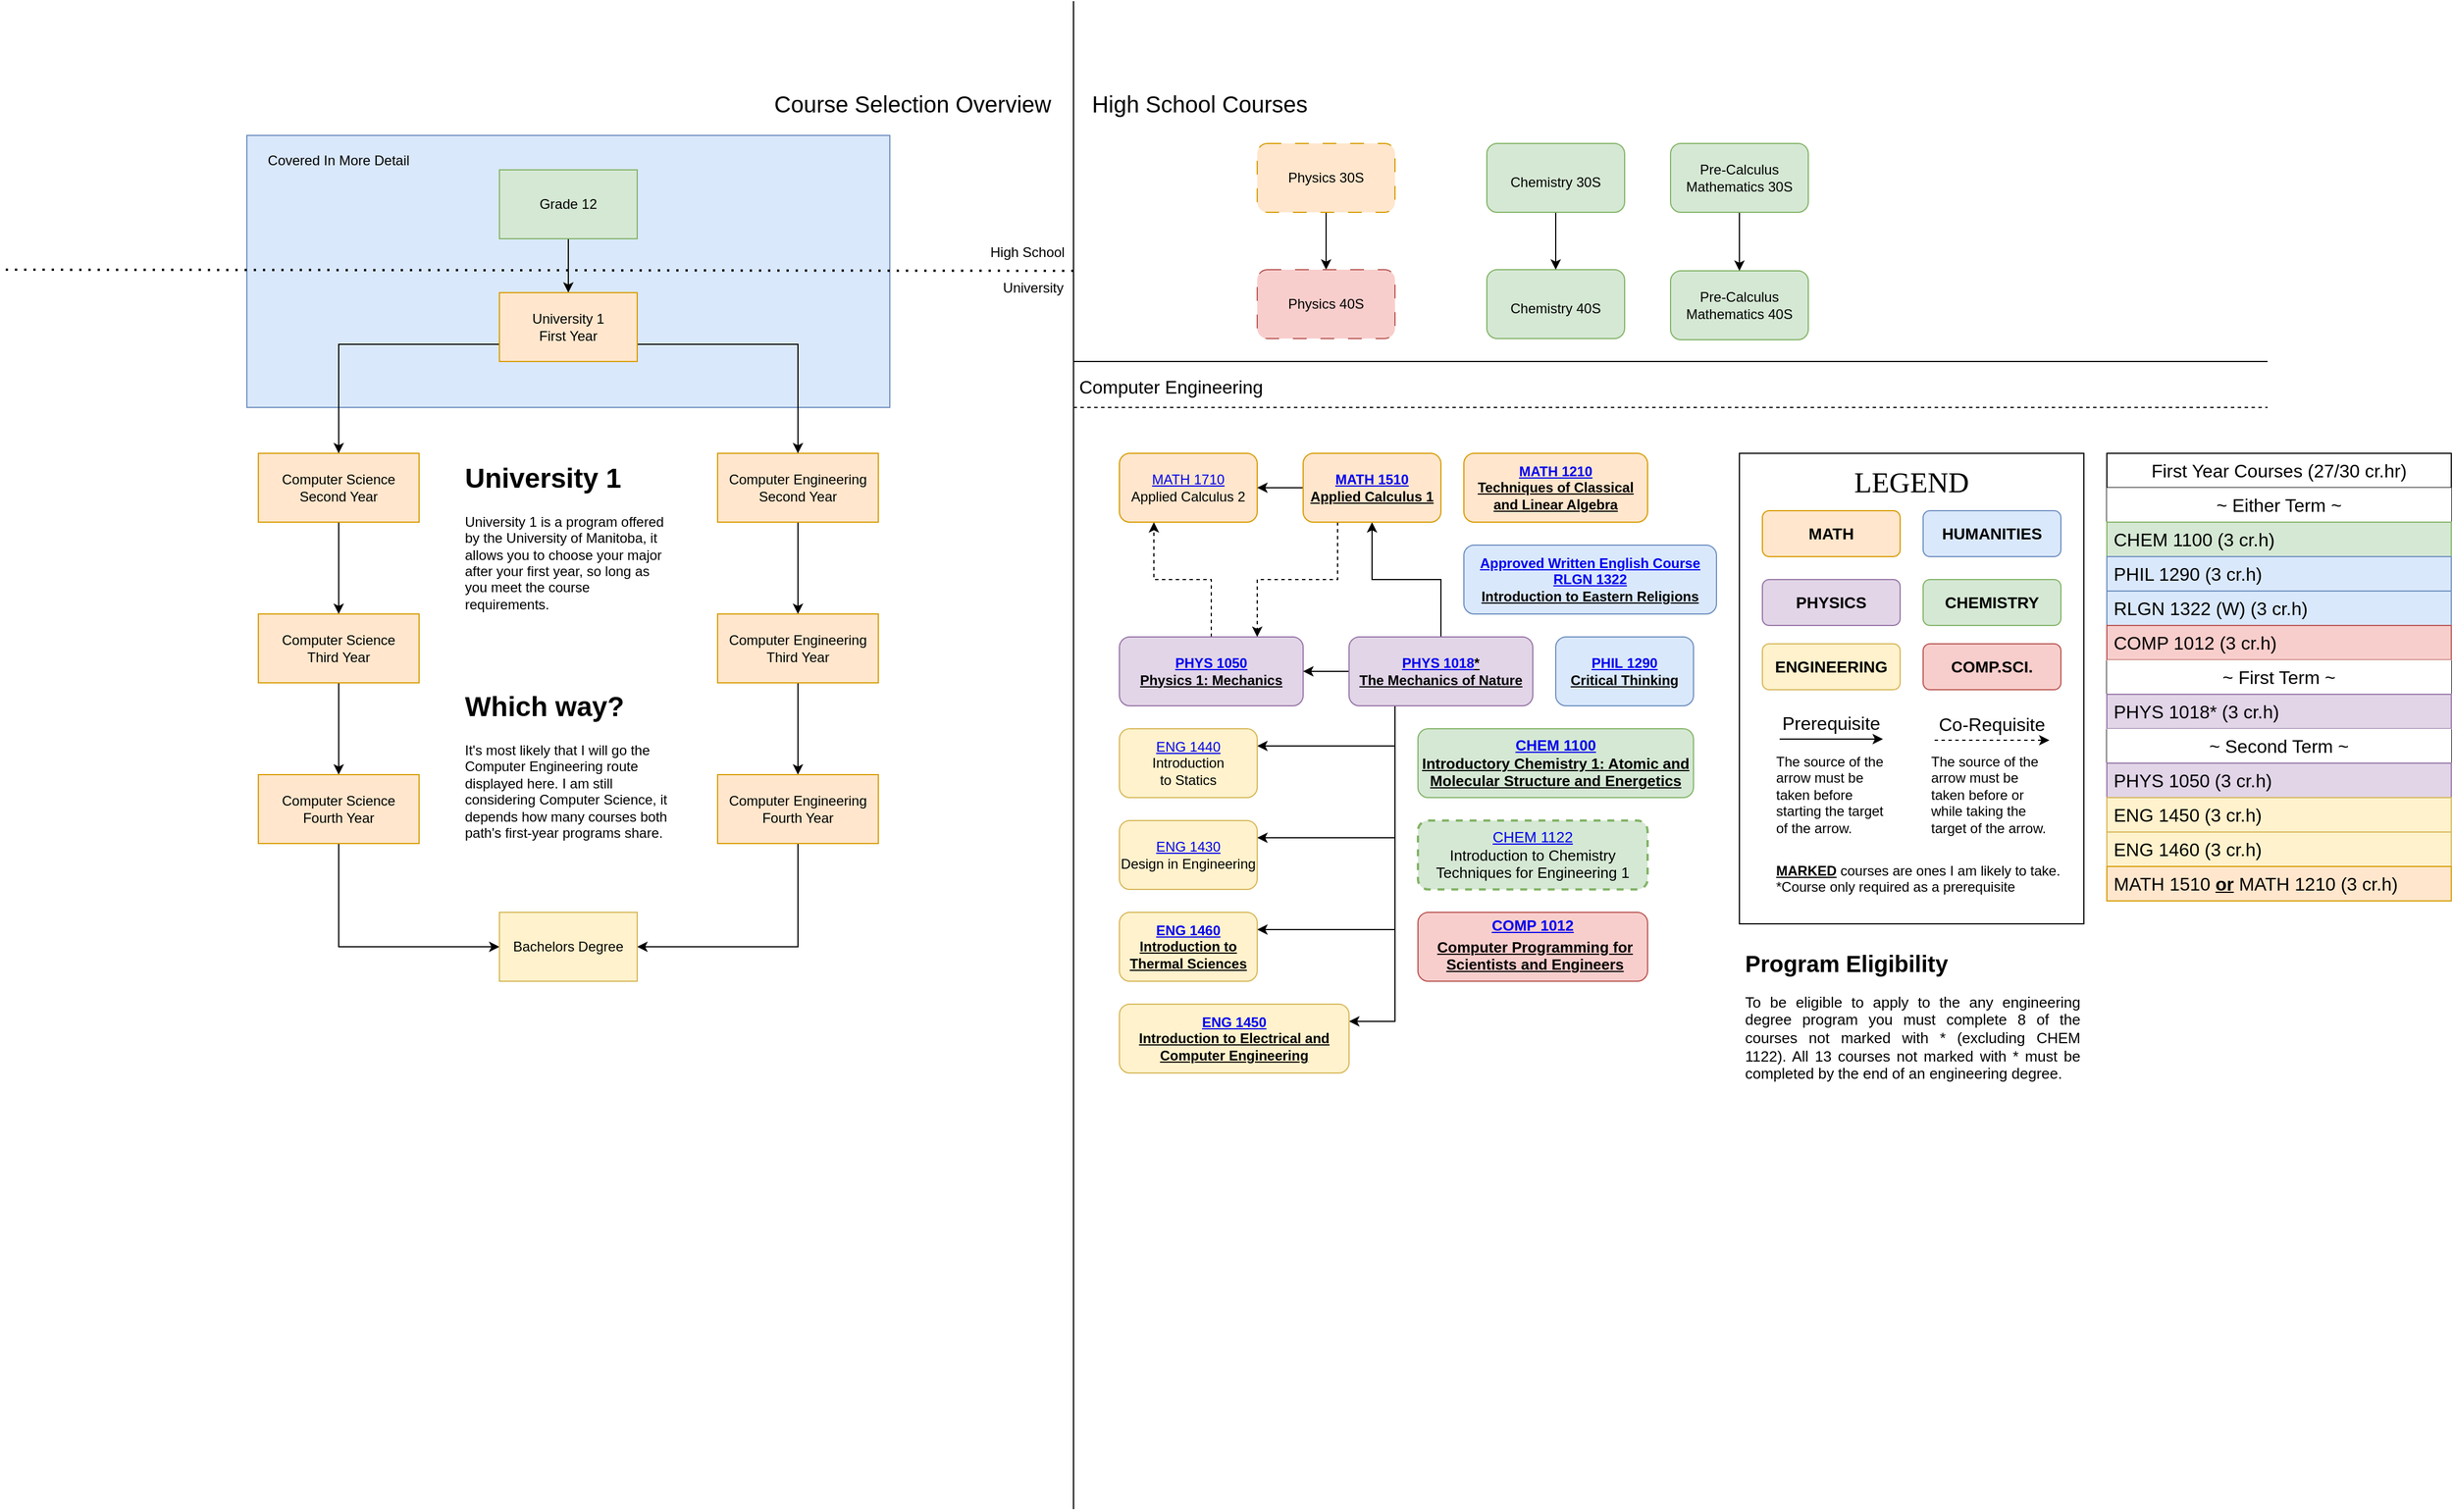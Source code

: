 <mxfile version="20.8.16" type="github">
  <diagram name="Page-1" id="hSadaufKAb4HdudWEFLX">
    <mxGraphModel dx="2634" dy="1154" grid="1" gridSize="10" guides="1" tooltips="1" connect="1" arrows="1" fold="1" page="0" pageScale="1" pageWidth="850" pageHeight="1100" background="none" math="0" shadow="0">
      <root>
        <mxCell id="0" />
        <mxCell id="1" parent="0" />
        <mxCell id="dOjsNn2Fl8QuH95HzSxg-231" value="" style="rounded=0;whiteSpace=wrap;html=1;shadow=0;strokeWidth=1;fontFamily=Helvetica;fontSize=12;fontColor=#000000;fillColor=default;gradientColor=none;" parent="1" vertex="1">
          <mxGeometry x="580" y="320" width="300" height="410" as="geometry" />
        </mxCell>
        <mxCell id="dOjsNn2Fl8QuH95HzSxg-74" value="" style="group;fillColor=#fff2cc;strokeColor=#d6b656;" parent="1" vertex="1" connectable="0">
          <mxGeometry x="-720" y="43" width="560" height="237" as="geometry" />
        </mxCell>
        <mxCell id="dOjsNn2Fl8QuH95HzSxg-72" value="" style="rounded=0;whiteSpace=wrap;html=1;fontSize=12;fillColor=#dae8fc;strokeColor=#6c8ebf;align=left;movable=1;resizable=1;rotatable=1;deletable=1;editable=1;connectable=1;" parent="dOjsNn2Fl8QuH95HzSxg-74" vertex="1">
          <mxGeometry width="560" height="237" as="geometry" />
        </mxCell>
        <mxCell id="dOjsNn2Fl8QuH95HzSxg-73" value="Covered In More Detail" style="text;html=1;strokeColor=none;fillColor=none;align=center;verticalAlign=middle;whiteSpace=wrap;rounded=0;fontSize=12;movable=1;resizable=1;rotatable=1;deletable=1;editable=1;connectable=1;" parent="dOjsNn2Fl8QuH95HzSxg-74" vertex="1">
          <mxGeometry x="10" y="7" width="140" height="30" as="geometry" />
        </mxCell>
        <mxCell id="dOjsNn2Fl8QuH95HzSxg-60" style="edgeStyle=orthogonalEdgeStyle;rounded=0;orthogonalLoop=1;jettySize=auto;html=1;exitX=0.5;exitY=1;exitDx=0;exitDy=0;entryX=0.5;entryY=0;entryDx=0;entryDy=0;fontSize=12;" parent="1" source="kgQVGphqANJYqqKDK3Mq-1" target="dOjsNn2Fl8QuH95HzSxg-1" edge="1">
          <mxGeometry relative="1" as="geometry" />
        </mxCell>
        <mxCell id="kgQVGphqANJYqqKDK3Mq-1" value="Physics 30S" style="rounded=1;whiteSpace=wrap;html=1;fillColor=#ffe6cc;strokeColor=#d79b00;dashed=1;dashPattern=12 12;strokeWidth=1;" parent="1" vertex="1">
          <mxGeometry x="160" y="50" width="120" height="60" as="geometry" />
        </mxCell>
        <mxCell id="dOjsNn2Fl8QuH95HzSxg-1" value="Physics 40S" style="rounded=1;whiteSpace=wrap;html=1;fillColor=#f8cecc;strokeColor=#b85450;shadow=0;dashed=1;dashPattern=12 12;strokeWidth=1;" parent="1" vertex="1">
          <mxGeometry x="160" y="160" width="120" height="60" as="geometry" />
        </mxCell>
        <mxCell id="dOjsNn2Fl8QuH95HzSxg-5" value="&lt;font style=&quot;font-size: 20px;&quot;&gt;High School Courses&lt;/font&gt;" style="text;html=1;strokeColor=none;fillColor=none;align=center;verticalAlign=middle;whiteSpace=wrap;rounded=0;movable=1;resizable=1;rotatable=1;deletable=1;editable=1;connectable=1;fontSize=20;" parent="1" vertex="1">
          <mxGeometry width="220" height="30" as="geometry" />
        </mxCell>
        <mxCell id="dOjsNn2Fl8QuH95HzSxg-6" value="&lt;div&gt;&lt;font style=&quot;font-size: 16px;&quot;&gt;Computer Engineering&lt;/font&gt;&lt;/div&gt;" style="text;html=1;strokeColor=none;fillColor=none;align=center;verticalAlign=middle;whiteSpace=wrap;rounded=0;movable=1;resizable=1;rotatable=1;deletable=1;editable=1;connectable=1;fontSize=21;" parent="1" vertex="1">
          <mxGeometry y="240" width="170" height="40" as="geometry" />
        </mxCell>
        <mxCell id="dOjsNn2Fl8QuH95HzSxg-7" value="" style="endArrow=none;html=1;rounded=0;movable=1;resizable=1;rotatable=1;deletable=1;editable=1;connectable=1;" parent="1" edge="1">
          <mxGeometry width="50" height="50" relative="1" as="geometry">
            <mxPoint y="240" as="sourcePoint" />
            <mxPoint x="1040" y="240" as="targetPoint" />
          </mxGeometry>
        </mxCell>
        <mxCell id="dOjsNn2Fl8QuH95HzSxg-12" value="" style="endArrow=none;html=1;rounded=0;movable=1;resizable=1;rotatable=1;deletable=1;editable=1;connectable=1;" parent="1" edge="1">
          <mxGeometry width="50" height="50" relative="1" as="geometry">
            <mxPoint y="1240" as="sourcePoint" />
            <mxPoint y="-74" as="targetPoint" />
          </mxGeometry>
        </mxCell>
        <mxCell id="dOjsNn2Fl8QuH95HzSxg-13" value="&lt;div style=&quot;font-size: 20px;&quot;&gt;&lt;font style=&quot;font-size: 20px;&quot;&gt;Course Selection Overview&lt;/font&gt;&lt;/div&gt;" style="text;html=1;strokeColor=none;fillColor=none;align=center;verticalAlign=middle;whiteSpace=wrap;rounded=0;movable=1;resizable=1;rotatable=1;deletable=1;editable=1;connectable=1;fontSize=20;" parent="1" vertex="1">
          <mxGeometry x="-280" width="280" height="30" as="geometry" />
        </mxCell>
        <mxCell id="dOjsNn2Fl8QuH95HzSxg-48" style="edgeStyle=orthogonalEdgeStyle;rounded=0;orthogonalLoop=1;jettySize=auto;html=1;exitX=0.5;exitY=1;exitDx=0;exitDy=0;fontSize=12;entryX=0.5;entryY=0;entryDx=0;entryDy=0;" parent="1" source="dOjsNn2Fl8QuH95HzSxg-18" target="dOjsNn2Fl8QuH95HzSxg-71" edge="1">
          <mxGeometry relative="1" as="geometry">
            <mxPoint x="-380" y="153" as="targetPoint" />
          </mxGeometry>
        </mxCell>
        <mxCell id="dOjsNn2Fl8QuH95HzSxg-18" value="&lt;div&gt;Grade 12&lt;/div&gt;" style="rounded=0;whiteSpace=wrap;html=1;fillColor=#d5e8d4;strokeColor=#82b366;" parent="1" vertex="1">
          <mxGeometry x="-500" y="73" width="120" height="60" as="geometry" />
        </mxCell>
        <mxCell id="dOjsNn2Fl8QuH95HzSxg-53" value="" style="edgeStyle=orthogonalEdgeStyle;rounded=0;orthogonalLoop=1;jettySize=auto;html=1;fontSize=12;" parent="1" source="dOjsNn2Fl8QuH95HzSxg-20" target="dOjsNn2Fl8QuH95HzSxg-52" edge="1">
          <mxGeometry relative="1" as="geometry" />
        </mxCell>
        <mxCell id="dOjsNn2Fl8QuH95HzSxg-20" value="&lt;div&gt;Computer Science&lt;/div&gt;&lt;div&gt;Second Year&lt;br&gt;&lt;/div&gt;" style="rounded=0;whiteSpace=wrap;html=1;fillColor=#ffe6cc;strokeColor=#d79b00;" parent="1" vertex="1">
          <mxGeometry x="-710" y="320" width="140" height="60" as="geometry" />
        </mxCell>
        <mxCell id="dOjsNn2Fl8QuH95HzSxg-57" value="" style="edgeStyle=orthogonalEdgeStyle;rounded=0;orthogonalLoop=1;jettySize=auto;html=1;fontSize=12;" parent="1" source="dOjsNn2Fl8QuH95HzSxg-22" target="dOjsNn2Fl8QuH95HzSxg-56" edge="1">
          <mxGeometry relative="1" as="geometry" />
        </mxCell>
        <mxCell id="dOjsNn2Fl8QuH95HzSxg-22" value="&lt;div&gt;Computer Engineering&lt;/div&gt;&lt;div&gt;Second Year&lt;br&gt;&lt;/div&gt;" style="rounded=0;whiteSpace=wrap;html=1;fillColor=#ffe6cc;strokeColor=#d79b00;" parent="1" vertex="1">
          <mxGeometry x="-310" y="320" width="140" height="60" as="geometry" />
        </mxCell>
        <mxCell id="dOjsNn2Fl8QuH95HzSxg-33" value="" style="endArrow=none;dashed=1;html=1;dashPattern=1 3;strokeWidth=2;rounded=0;movable=1;resizable=1;rotatable=1;deletable=1;editable=1;connectable=1;" parent="1" edge="1">
          <mxGeometry width="50" height="50" relative="1" as="geometry">
            <mxPoint y="161" as="sourcePoint" />
            <mxPoint x="-934" y="160" as="targetPoint" />
          </mxGeometry>
        </mxCell>
        <mxCell id="dOjsNn2Fl8QuH95HzSxg-39" value="University" style="text;html=1;strokeColor=none;fillColor=none;align=center;verticalAlign=middle;whiteSpace=wrap;rounded=0;movable=1;resizable=1;rotatable=1;deletable=1;editable=1;connectable=1;" parent="1" vertex="1">
          <mxGeometry x="-70" y="161" width="70" height="30" as="geometry" />
        </mxCell>
        <mxCell id="dOjsNn2Fl8QuH95HzSxg-41" value="High School" style="text;html=1;strokeColor=none;fillColor=none;align=center;verticalAlign=middle;whiteSpace=wrap;rounded=0;fontSize=12;movable=1;resizable=1;rotatable=1;deletable=1;editable=1;connectable=1;" parent="1" vertex="1">
          <mxGeometry x="-80" y="130" width="80" height="30" as="geometry" />
        </mxCell>
        <mxCell id="dOjsNn2Fl8QuH95HzSxg-49" style="edgeStyle=orthogonalEdgeStyle;rounded=0;orthogonalLoop=1;jettySize=auto;html=1;fontSize=12;exitX=0;exitY=0.75;exitDx=0;exitDy=0;" parent="1" source="dOjsNn2Fl8QuH95HzSxg-71" target="dOjsNn2Fl8QuH95HzSxg-20" edge="1">
          <mxGeometry relative="1" as="geometry">
            <mxPoint x="-530" y="244" as="sourcePoint" />
          </mxGeometry>
        </mxCell>
        <mxCell id="dOjsNn2Fl8QuH95HzSxg-50" style="edgeStyle=orthogonalEdgeStyle;rounded=0;orthogonalLoop=1;jettySize=auto;html=1;entryX=0.5;entryY=0;entryDx=0;entryDy=0;fontSize=12;exitX=1;exitY=0.75;exitDx=0;exitDy=0;" parent="1" source="dOjsNn2Fl8QuH95HzSxg-71" target="dOjsNn2Fl8QuH95HzSxg-22" edge="1">
          <mxGeometry relative="1" as="geometry">
            <mxPoint x="-350" y="244" as="sourcePoint" />
          </mxGeometry>
        </mxCell>
        <mxCell id="dOjsNn2Fl8QuH95HzSxg-55" value="" style="edgeStyle=orthogonalEdgeStyle;rounded=0;orthogonalLoop=1;jettySize=auto;html=1;fontSize=12;" parent="1" source="dOjsNn2Fl8QuH95HzSxg-52" target="dOjsNn2Fl8QuH95HzSxg-54" edge="1">
          <mxGeometry relative="1" as="geometry" />
        </mxCell>
        <mxCell id="dOjsNn2Fl8QuH95HzSxg-52" value="&lt;div&gt;Computer Science&lt;/div&gt;&lt;div&gt;Third Year&lt;/div&gt;" style="whiteSpace=wrap;html=1;fillColor=#ffe6cc;strokeColor=#d79b00;rounded=0;" parent="1" vertex="1">
          <mxGeometry x="-710" y="460" width="140" height="60" as="geometry" />
        </mxCell>
        <mxCell id="dOjsNn2Fl8QuH95HzSxg-69" style="edgeStyle=orthogonalEdgeStyle;rounded=0;orthogonalLoop=1;jettySize=auto;html=1;exitX=0.5;exitY=1;exitDx=0;exitDy=0;entryX=0;entryY=0.5;entryDx=0;entryDy=0;fontSize=12;" parent="1" source="dOjsNn2Fl8QuH95HzSxg-54" target="dOjsNn2Fl8QuH95HzSxg-67" edge="1">
          <mxGeometry relative="1" as="geometry" />
        </mxCell>
        <mxCell id="dOjsNn2Fl8QuH95HzSxg-54" value="&lt;div&gt;Computer Science&lt;/div&gt;&lt;div&gt;Fourth Year&lt;br&gt;&lt;/div&gt;" style="whiteSpace=wrap;html=1;fillColor=#ffe6cc;strokeColor=#d79b00;rounded=0;" parent="1" vertex="1">
          <mxGeometry x="-710" y="600" width="140" height="60" as="geometry" />
        </mxCell>
        <mxCell id="dOjsNn2Fl8QuH95HzSxg-59" value="" style="edgeStyle=orthogonalEdgeStyle;rounded=0;orthogonalLoop=1;jettySize=auto;html=1;fontSize=12;entryX=0.5;entryY=0;entryDx=0;entryDy=0;" parent="1" source="dOjsNn2Fl8QuH95HzSxg-56" target="dOjsNn2Fl8QuH95HzSxg-65" edge="1">
          <mxGeometry relative="1" as="geometry">
            <mxPoint x="-240" y="595" as="targetPoint" />
          </mxGeometry>
        </mxCell>
        <mxCell id="dOjsNn2Fl8QuH95HzSxg-56" value="Computer Engineering&lt;br&gt;&lt;div&gt;Third Year&lt;/div&gt;" style="whiteSpace=wrap;html=1;fillColor=#ffe6cc;strokeColor=#d79b00;rounded=0;fontStyle=0" parent="1" vertex="1">
          <mxGeometry x="-310" y="460" width="140" height="60" as="geometry" />
        </mxCell>
        <mxCell id="dOjsNn2Fl8QuH95HzSxg-62" value="&lt;h1&gt;University 1&lt;br&gt;&lt;/h1&gt;&lt;p&gt;University 1 is a program offered by the University of Manitoba, it allows you to choose your major after your first year, so long as you meet the course requirements.&lt;br&gt;&lt;/p&gt;" style="text;html=1;strokeColor=none;fillColor=none;spacing=5;spacingTop=-20;whiteSpace=wrap;overflow=hidden;rounded=0;fontSize=12;align=left;horizontal=1;verticalAlign=middle;" parent="1" vertex="1">
          <mxGeometry x="-535" y="326" width="190" height="150" as="geometry" />
        </mxCell>
        <mxCell id="dOjsNn2Fl8QuH95HzSxg-63" value="&lt;h1&gt;Which way?&lt;br&gt;&lt;/h1&gt;&lt;p&gt;It&#39;s most likely that I will go the Computer Engineering route displayed here. I am still considering Computer Science, it depends how many courses both path&#39;s first-year programs share.&lt;br&gt;&lt;/p&gt;" style="text;html=1;strokeColor=none;fillColor=none;spacing=5;spacingTop=-20;whiteSpace=wrap;overflow=hidden;rounded=0;fontSize=12;" parent="1" vertex="1">
          <mxGeometry x="-535" y="521" width="190" height="160" as="geometry" />
        </mxCell>
        <mxCell id="dOjsNn2Fl8QuH95HzSxg-70" style="edgeStyle=orthogonalEdgeStyle;rounded=0;orthogonalLoop=1;jettySize=auto;html=1;exitX=0.5;exitY=1;exitDx=0;exitDy=0;entryX=1;entryY=0.5;entryDx=0;entryDy=0;fontSize=12;" parent="1" source="dOjsNn2Fl8QuH95HzSxg-65" target="dOjsNn2Fl8QuH95HzSxg-67" edge="1">
          <mxGeometry relative="1" as="geometry" />
        </mxCell>
        <mxCell id="dOjsNn2Fl8QuH95HzSxg-65" value="Computer Engineering&lt;br&gt;&lt;div&gt;Fourth Year&lt;/div&gt;" style="whiteSpace=wrap;html=1;fillColor=#ffe6cc;strokeColor=#d79b00;rounded=0;fontStyle=0" parent="1" vertex="1">
          <mxGeometry x="-310" y="600" width="140" height="60" as="geometry" />
        </mxCell>
        <mxCell id="dOjsNn2Fl8QuH95HzSxg-67" value="Bachelors Degree" style="whiteSpace=wrap;html=1;fillColor=#fff2cc;strokeColor=#d6b656;rounded=0;fontStyle=0;" parent="1" vertex="1">
          <mxGeometry x="-500" y="720" width="120" height="60" as="geometry" />
        </mxCell>
        <mxCell id="dOjsNn2Fl8QuH95HzSxg-71" value="&lt;div&gt;University 1&lt;/div&gt;&lt;div&gt;First Year&lt;br&gt;&lt;/div&gt;" style="rounded=0;whiteSpace=wrap;html=1;fontSize=12;fillColor=#ffe6cc;strokeColor=#d79b00;" parent="1" vertex="1">
          <mxGeometry x="-500" y="180" width="120" height="60" as="geometry" />
        </mxCell>
        <mxCell id="dOjsNn2Fl8QuH95HzSxg-78" value="" style="endArrow=none;dashed=1;html=1;rounded=0;fontSize=16;movable=1;resizable=1;rotatable=1;deletable=1;editable=1;connectable=1;" parent="1" edge="1">
          <mxGeometry width="50" height="50" relative="1" as="geometry">
            <mxPoint y="280" as="sourcePoint" />
            <mxPoint x="1040" y="280" as="targetPoint" />
          </mxGeometry>
        </mxCell>
        <mxCell id="dOjsNn2Fl8QuH95HzSxg-175" value="" style="edgeStyle=orthogonalEdgeStyle;rounded=0;orthogonalLoop=1;jettySize=auto;html=1;exitX=0.5;exitY=0;exitDx=0;exitDy=0;entryX=0.25;entryY=1;entryDx=0;entryDy=0;fontSize=12;fontColor=#000000;dashed=1;" parent="1" source="dOjsNn2Fl8QuH95HzSxg-93" target="dOjsNn2Fl8QuH95HzSxg-168" edge="1">
          <mxGeometry x="-0.0" relative="1" as="geometry">
            <mxPoint as="offset" />
          </mxGeometry>
        </mxCell>
        <mxCell id="dOjsNn2Fl8QuH95HzSxg-93" value="&lt;div&gt;&lt;a href=&quot;https://catalog.umanitoba.ca/search/?P=PHYS%201050&quot;&gt;PHYS 1050&lt;/a&gt;&lt;/div&gt;&lt;div&gt;Physics 1: Mechanics&lt;br&gt;&lt;/div&gt;" style="rounded=1;whiteSpace=wrap;html=1;fillColor=#e1d5e7;strokeColor=#9673a6;fontSize=12;fontStyle=5" parent="1" vertex="1">
          <mxGeometry x="40" y="480" width="160" height="60" as="geometry" />
        </mxCell>
        <mxCell id="dOjsNn2Fl8QuH95HzSxg-205" style="edgeStyle=orthogonalEdgeStyle;rounded=0;orthogonalLoop=1;jettySize=auto;html=1;exitX=0;exitY=0.5;exitDx=0;exitDy=0;entryX=1;entryY=0.5;entryDx=0;entryDy=0;fontFamily=Helvetica;fontSize=12;fontColor=#000000;" parent="1" source="dOjsNn2Fl8QuH95HzSxg-95" target="dOjsNn2Fl8QuH95HzSxg-93" edge="1">
          <mxGeometry relative="1" as="geometry" />
        </mxCell>
        <mxCell id="dOjsNn2Fl8QuH95HzSxg-240" style="edgeStyle=orthogonalEdgeStyle;rounded=0;orthogonalLoop=1;jettySize=auto;html=1;exitX=0.5;exitY=0;exitDx=0;exitDy=0;entryX=0.5;entryY=1;entryDx=0;entryDy=0;fontFamily=Lucida Console;fontSize=25;fontColor=#000000;" parent="1" source="dOjsNn2Fl8QuH95HzSxg-95" target="dOjsNn2Fl8QuH95HzSxg-165" edge="1">
          <mxGeometry relative="1" as="geometry" />
        </mxCell>
        <mxCell id="dOjsNn2Fl8QuH95HzSxg-242" style="edgeStyle=orthogonalEdgeStyle;rounded=0;orthogonalLoop=1;jettySize=auto;html=1;exitX=0.25;exitY=1;exitDx=0;exitDy=0;entryX=1;entryY=0.25;entryDx=0;entryDy=0;fontFamily=Lucida Console;fontSize=25;fontColor=#000000;" parent="1" source="dOjsNn2Fl8QuH95HzSxg-95" target="dOjsNn2Fl8QuH95HzSxg-212" edge="1">
          <mxGeometry relative="1" as="geometry" />
        </mxCell>
        <mxCell id="dOjsNn2Fl8QuH95HzSxg-243" style="edgeStyle=orthogonalEdgeStyle;rounded=0;orthogonalLoop=1;jettySize=auto;html=1;exitX=0.25;exitY=1;exitDx=0;exitDy=0;entryX=1;entryY=0.25;entryDx=0;entryDy=0;fontFamily=Lucida Console;fontSize=25;fontColor=#000000;" parent="1" source="dOjsNn2Fl8QuH95HzSxg-95" target="dOjsNn2Fl8QuH95HzSxg-211" edge="1">
          <mxGeometry relative="1" as="geometry" />
        </mxCell>
        <mxCell id="dOjsNn2Fl8QuH95HzSxg-244" style="edgeStyle=orthogonalEdgeStyle;rounded=0;orthogonalLoop=1;jettySize=auto;html=1;exitX=0.25;exitY=1;exitDx=0;exitDy=0;entryX=1;entryY=0.25;entryDx=0;entryDy=0;fontFamily=Lucida Console;fontSize=25;fontColor=#000000;" parent="1" source="dOjsNn2Fl8QuH95HzSxg-95" target="dOjsNn2Fl8QuH95HzSxg-214" edge="1">
          <mxGeometry relative="1" as="geometry" />
        </mxCell>
        <mxCell id="dOjsNn2Fl8QuH95HzSxg-245" style="edgeStyle=orthogonalEdgeStyle;rounded=0;orthogonalLoop=1;jettySize=auto;html=1;exitX=0.25;exitY=1;exitDx=0;exitDy=0;entryX=1;entryY=0.25;entryDx=0;entryDy=0;fontFamily=Lucida Console;fontSize=25;fontColor=#000000;" parent="1" source="dOjsNn2Fl8QuH95HzSxg-95" target="dOjsNn2Fl8QuH95HzSxg-213" edge="1">
          <mxGeometry relative="1" as="geometry" />
        </mxCell>
        <mxCell id="dOjsNn2Fl8QuH95HzSxg-95" value="&lt;div&gt;&lt;a href=&quot;https://catalog.umanitoba.ca/search/?P=PHYS%201018&quot;&gt;PHYS 1018&lt;/a&gt;*&lt;br&gt;&lt;/div&gt;&lt;div&gt;The Mechanics of Nature&lt;/div&gt;" style="rounded=1;whiteSpace=wrap;html=1;fillColor=#e1d5e7;strokeColor=#9673a6;fontSize=12;fontStyle=5" parent="1" vertex="1">
          <mxGeometry x="240" y="480" width="160" height="60" as="geometry" />
        </mxCell>
        <mxCell id="dOjsNn2Fl8QuH95HzSxg-109" value="&lt;div&gt;&lt;a href=&quot;https://catalog.umanitoba.ca/search/?P=CHEM%201100&quot;&gt;CHEM 1100&lt;/a&gt;&lt;/div&gt;&lt;div&gt;Introductory Chemistry 1: Atomic and Molecular Structure and Energetics&lt;/div&gt;" style="rounded=1;whiteSpace=wrap;html=1;fillColor=#d5e8d4;strokeColor=#82b366;fontSize=13;fontStyle=5" parent="1" vertex="1">
          <mxGeometry x="300" y="560" width="240" height="60" as="geometry" />
        </mxCell>
        <mxCell id="dOjsNn2Fl8QuH95HzSxg-110" value="&lt;h1 style=&quot;font-size: 20px;&quot; align=&quot;justify&quot;&gt;Program Eligibility&lt;br&gt;&lt;/h1&gt;&lt;p align=&quot;justify&quot;&gt;To be eligible to apply to the any engineering degree program you must complete 8 of the courses not marked with * (excluding CHEM 1122). All 13 courses not marked with * must be completed by the end of an engineering degree.&lt;br&gt;&lt;/p&gt;" style="text;html=1;strokeColor=none;fillColor=none;spacing=5;spacingTop=-20;whiteSpace=wrap;overflow=hidden;rounded=0;fontSize=13;fontColor=#000000;" parent="1" vertex="1">
          <mxGeometry x="580" y="750" width="300" height="150" as="geometry" />
        </mxCell>
        <mxCell id="dOjsNn2Fl8QuH95HzSxg-111" value="&lt;font style=&quot;font-size: 12px;&quot;&gt;Chemistry 40S&lt;br&gt;&lt;/font&gt;" style="rounded=1;whiteSpace=wrap;html=1;fillColor=#d5e8d4;strokeColor=#82b366;fontSize=20;" parent="1" vertex="1">
          <mxGeometry x="360" y="160" width="120" height="60" as="geometry" />
        </mxCell>
        <mxCell id="dOjsNn2Fl8QuH95HzSxg-113" style="edgeStyle=orthogonalEdgeStyle;rounded=0;orthogonalLoop=1;jettySize=auto;html=1;exitX=0.5;exitY=1;exitDx=0;exitDy=0;fontSize=12;fontColor=#000000;" parent="1" source="dOjsNn2Fl8QuH95HzSxg-112" target="dOjsNn2Fl8QuH95HzSxg-111" edge="1">
          <mxGeometry relative="1" as="geometry" />
        </mxCell>
        <mxCell id="dOjsNn2Fl8QuH95HzSxg-112" value="&lt;font style=&quot;font-size: 12px;&quot;&gt;Chemistry 30S&lt;br&gt;&lt;/font&gt;" style="rounded=1;whiteSpace=wrap;html=1;fillColor=#d5e8d4;strokeColor=#82b366;fontSize=20;" parent="1" vertex="1">
          <mxGeometry x="360" y="50" width="120" height="60" as="geometry" />
        </mxCell>
        <mxCell id="dOjsNn2Fl8QuH95HzSxg-121" value="Pre-Calculus Mathematics 40S" style="rounded=1;whiteSpace=wrap;html=1;fillColor=#d5e8d4;strokeColor=#82b366;fontSize=12;" parent="1" vertex="1">
          <mxGeometry x="520" y="161" width="120" height="60" as="geometry" />
        </mxCell>
        <mxCell id="dOjsNn2Fl8QuH95HzSxg-123" style="edgeStyle=orthogonalEdgeStyle;rounded=0;orthogonalLoop=1;jettySize=auto;html=1;exitX=0.5;exitY=1;exitDx=0;exitDy=0;entryX=0.5;entryY=0;entryDx=0;entryDy=0;fontSize=12;fontColor=#000000;" parent="1" source="dOjsNn2Fl8QuH95HzSxg-122" target="dOjsNn2Fl8QuH95HzSxg-121" edge="1">
          <mxGeometry relative="1" as="geometry" />
        </mxCell>
        <mxCell id="dOjsNn2Fl8QuH95HzSxg-122" value="Pre-Calculus Mathematics 30S" style="rounded=1;whiteSpace=wrap;html=1;fillColor=#d5e8d4;strokeColor=#82b366;fontSize=12;" parent="1" vertex="1">
          <mxGeometry x="520" y="50" width="120" height="60" as="geometry" />
        </mxCell>
        <mxCell id="dOjsNn2Fl8QuH95HzSxg-128" value="&lt;div&gt;&lt;a href=&quot;https://catalog.umanitoba.ca/search/?P=CHEM%201122&quot;&gt;CHEM 1122&lt;/a&gt;&lt;br&gt;&lt;/div&gt;&lt;div&gt;Introduction to Chemistry Techniques for Engineering 1&lt;/div&gt;" style="rounded=1;whiteSpace=wrap;html=1;fillColor=#d5e8d4;strokeColor=#82b366;fontSize=13;fontStyle=0;dashed=1;strokeWidth=2;" parent="1" vertex="1">
          <mxGeometry x="300" y="640" width="200" height="60" as="geometry" />
        </mxCell>
        <mxCell id="dOjsNn2Fl8QuH95HzSxg-134" value="&lt;div&gt;&lt;a href=&quot;https://catalog.umanitoba.ca/search/?P=COMP%201012&quot;&gt;COMP 1012&lt;/a&gt;&lt;/div&gt;&lt;table class=&quot;sc_courselist&quot; width=&quot;100%&quot;&gt;&lt;tbody&gt;&lt;tr class=&quot;even&quot;&gt;&lt;td class=&quot;codecol&quot;&gt;&lt;br&gt;&lt;/td&gt;&lt;td&gt;Computer Programming for Scientists and Engineers&lt;/td&gt;&lt;/tr&gt;&lt;/tbody&gt;&lt;/table&gt;" style="rounded=1;whiteSpace=wrap;html=1;fillColor=#f8cecc;strokeColor=#b85450;fontSize=13;fontStyle=5" parent="1" vertex="1">
          <mxGeometry x="300" y="720" width="200" height="60" as="geometry" />
        </mxCell>
        <mxCell id="dOjsNn2Fl8QuH95HzSxg-169" style="edgeStyle=orthogonalEdgeStyle;rounded=0;orthogonalLoop=1;jettySize=auto;html=1;exitX=0;exitY=0.5;exitDx=0;exitDy=0;entryX=1;entryY=0.5;entryDx=0;entryDy=0;fontSize=12;fontColor=#000000;" parent="1" source="dOjsNn2Fl8QuH95HzSxg-165" target="dOjsNn2Fl8QuH95HzSxg-168" edge="1">
          <mxGeometry relative="1" as="geometry" />
        </mxCell>
        <mxCell id="dOjsNn2Fl8QuH95HzSxg-174" value="" style="edgeStyle=orthogonalEdgeStyle;rounded=0;orthogonalLoop=1;jettySize=auto;html=1;exitX=0.25;exitY=1;exitDx=0;exitDy=0;entryX=0.75;entryY=0;entryDx=0;entryDy=0;fontSize=12;fontColor=#000000;dashed=1;" parent="1" source="dOjsNn2Fl8QuH95HzSxg-165" target="dOjsNn2Fl8QuH95HzSxg-93" edge="1">
          <mxGeometry relative="1" as="geometry">
            <mxPoint as="offset" />
          </mxGeometry>
        </mxCell>
        <mxCell id="dOjsNn2Fl8QuH95HzSxg-165" value="&lt;div&gt;&lt;a href=&quot;https://catalog.umanitoba.ca/search/?P=MATH%201510&quot;&gt;MATH 1510&lt;/a&gt;&lt;/div&gt;&lt;div&gt;Applied Calculus 1&lt;/div&gt;" style="rounded=1;whiteSpace=wrap;html=1;fillColor=#ffe6cc;strokeColor=#d79b00;fontSize=12;fontStyle=5" parent="1" vertex="1">
          <mxGeometry x="200" y="320" width="120" height="60" as="geometry" />
        </mxCell>
        <mxCell id="dOjsNn2Fl8QuH95HzSxg-168" value="&lt;div&gt;&lt;a href=&quot;https://catalog.umanitoba.ca/search/?P=MATH%201710&quot;&gt;MATH 1710&lt;/a&gt;&lt;/div&gt;&lt;div&gt;Applied Calculus 2&lt;br&gt;&lt;/div&gt;" style="rounded=1;whiteSpace=wrap;html=1;fillColor=#ffe6cc;strokeColor=#d79b00;fontSize=12;" parent="1" vertex="1">
          <mxGeometry x="40" y="320" width="120" height="60" as="geometry" />
        </mxCell>
        <mxCell id="dOjsNn2Fl8QuH95HzSxg-178" value="&lt;div&gt;&lt;a href=&quot;https://umanitoba.ca/engineering/programs-of-study#:~:text=Written%20English%20Requirement&quot;&gt;Approved Written English Course&lt;/a&gt; &lt;br&gt;&lt;/div&gt;&lt;div&gt;&lt;a href=&quot;https://catalog.umanitoba.ca/search/?P=RLGN+1322&quot;&gt;RLGN 1322&lt;/a&gt;&lt;br&gt;&lt;/div&gt;&lt;div&gt;Introduction to Eastern Religions&lt;/div&gt;" style="rounded=1;whiteSpace=wrap;html=1;fillColor=#dae8fc;strokeColor=#6c8ebf;fontSize=12;fontStyle=5" parent="1" vertex="1">
          <mxGeometry x="340" y="400" width="220" height="60" as="geometry" />
        </mxCell>
        <mxCell id="dOjsNn2Fl8QuH95HzSxg-203" value="&lt;font style=&quot;font-size: 12px;&quot; face=&quot;Helvetica&quot;&gt;&lt;a class=&quot;bubblelink code&quot; title=&quot;PHIL&amp;nbsp;1290&quot; href=&quot;https://catalog.umanitoba.ca/search/?P=PHIL%201290&quot;&gt;PHIL&amp;nbsp;1290&lt;/a&gt;&lt;/font&gt;&lt;div style=&quot;&quot;&gt;&lt;font style=&quot;font-size: 12px;&quot; face=&quot;Helvetica&quot;&gt;Critical Thinking&lt;/font&gt;&lt;/div&gt;" style="rounded=1;whiteSpace=wrap;html=1;fillColor=#dae8fc;strokeColor=#6c8ebf;fontSize=12;fontStyle=5" parent="1" vertex="1">
          <mxGeometry x="420" y="480" width="120" height="60" as="geometry" />
        </mxCell>
        <mxCell id="dOjsNn2Fl8QuH95HzSxg-210" value="&lt;div style=&quot;&quot;&gt;&lt;font style=&quot;font-size: 12px;&quot;&gt;&lt;a class=&quot;bubblelink code&quot; title=&quot;MATH&amp;nbsp;1210&quot; href=&quot;https://catalog.umanitoba.ca/search/?P=MATH%201210&quot;&gt;MATH&amp;nbsp;1210&lt;/a&gt;&lt;/font&gt;&lt;/div&gt;&lt;div style=&quot;&quot;&gt;&lt;font style=&quot;font-size: 12px;&quot;&gt;Techniques of Classical&lt;/font&gt;&lt;/div&gt;&lt;div style=&quot;&quot;&gt;&lt;font style=&quot;font-size: 12px;&quot;&gt;and Linear Algebra&lt;/font&gt;&lt;/div&gt;" style="rounded=1;whiteSpace=wrap;html=1;fillColor=#ffe6cc;strokeColor=#d79b00;fontFamily=Helvetica;fontSize=12;fontStyle=5" parent="1" vertex="1">
          <mxGeometry x="340" y="320" width="160" height="60" as="geometry" />
        </mxCell>
        <mxCell id="dOjsNn2Fl8QuH95HzSxg-211" value="&lt;div&gt;&lt;a class=&quot;bubblelink code&quot; title=&quot;ENG&amp;nbsp;1430&quot; href=&quot;https://catalog.umanitoba.ca/search/?P=ENG%201430&quot;&gt;ENG&amp;nbsp;1430&lt;/a&gt;&lt;br&gt;&lt;/div&gt;&lt;div&gt;Design in Engineering&lt;/div&gt;" style="rounded=1;whiteSpace=wrap;html=1;fillColor=#fff2cc;strokeColor=#d6b656;fontFamily=Helvetica;fontSize=12;fontStyle=0" parent="1" vertex="1">
          <mxGeometry x="40" y="640" width="120" height="60" as="geometry" />
        </mxCell>
        <mxCell id="dOjsNn2Fl8QuH95HzSxg-212" value="&lt;div&gt;&lt;a class=&quot;bubblelink code&quot; title=&quot;ENG&amp;nbsp;1440&quot; href=&quot;https://catalog.umanitoba.ca/search/?P=ENG%201440&quot;&gt;ENG&amp;nbsp;1440&lt;/a&gt;&lt;br&gt;&lt;/div&gt;&lt;div&gt;Introduction&lt;/div&gt;&lt;div&gt;to Statics&lt;/div&gt;" style="rounded=1;whiteSpace=wrap;html=1;fillColor=#fff2cc;strokeColor=#d6b656;fontFamily=Helvetica;fontSize=12;" parent="1" vertex="1">
          <mxGeometry x="40" y="560" width="120" height="60" as="geometry" />
        </mxCell>
        <mxCell id="dOjsNn2Fl8QuH95HzSxg-213" value="&lt;div&gt;&lt;a class=&quot;bubblelink code&quot; title=&quot;ENG&amp;nbsp;1450&quot; href=&quot;https://catalog.umanitoba.ca/search/?P=ENG%201450&quot;&gt;ENG&amp;nbsp;1450&lt;/a&gt;&lt;/div&gt;&lt;div&gt;Introduction to Electrical and Computer Engineering&lt;/div&gt;" style="rounded=1;whiteSpace=wrap;html=1;fillColor=#fff2cc;strokeColor=#d6b656;fontFamily=Helvetica;fontSize=12;fontStyle=5" parent="1" vertex="1">
          <mxGeometry x="40" y="800" width="200" height="60" as="geometry" />
        </mxCell>
        <mxCell id="dOjsNn2Fl8QuH95HzSxg-214" value="&lt;div&gt;&lt;a class=&quot;bubblelink code&quot; title=&quot;ENG&amp;nbsp;1460&quot; href=&quot;https://catalog.umanitoba.ca/search/?P=ENG%201460&quot;&gt;ENG&amp;nbsp;1460&lt;/a&gt;&lt;/div&gt;&lt;div&gt;Introduction to Thermal Sciences&lt;/div&gt;" style="rounded=1;whiteSpace=wrap;html=1;fillColor=#fff2cc;strokeColor=#d6b656;fontFamily=Helvetica;fontSize=12;fontStyle=5" parent="1" vertex="1">
          <mxGeometry x="40" y="720" width="120" height="60" as="geometry" />
        </mxCell>
        <mxCell id="dOjsNn2Fl8QuH95HzSxg-220" value="MATH" style="rounded=1;whiteSpace=wrap;html=1;fillColor=#ffe6cc;strokeColor=#d79b00;fontFamily=Helvetica;fontSize=14;fontStyle=1" parent="1" vertex="1">
          <mxGeometry x="600" y="370" width="120" height="40" as="geometry" />
        </mxCell>
        <mxCell id="dOjsNn2Fl8QuH95HzSxg-222" value="ENGINEERING" style="rounded=1;whiteSpace=wrap;html=1;fillColor=#fff2cc;strokeColor=#d6b656;fontFamily=Helvetica;fontSize=14;fontStyle=1" parent="1" vertex="1">
          <mxGeometry x="600" y="486" width="120" height="40" as="geometry" />
        </mxCell>
        <mxCell id="dOjsNn2Fl8QuH95HzSxg-223" value="HUMANITIES" style="rounded=1;whiteSpace=wrap;html=1;fillColor=#dae8fc;strokeColor=#6c8ebf;fontFamily=Helvetica;fontSize=14;fontStyle=1" parent="1" vertex="1">
          <mxGeometry x="740" y="370" width="120" height="40" as="geometry" />
        </mxCell>
        <mxCell id="dOjsNn2Fl8QuH95HzSxg-224" value="CHEMISTRY" style="rounded=1;whiteSpace=wrap;html=1;fillColor=#d5e8d4;strokeColor=#82b366;fontFamily=Helvetica;fontSize=14;fontStyle=1" parent="1" vertex="1">
          <mxGeometry x="740" y="430" width="120" height="40" as="geometry" />
        </mxCell>
        <mxCell id="dOjsNn2Fl8QuH95HzSxg-225" value="PHYSICS" style="rounded=1;whiteSpace=wrap;html=1;fillColor=#e1d5e7;strokeColor=#9673a6;fontFamily=Helvetica;fontSize=14;fontStyle=1" parent="1" vertex="1">
          <mxGeometry x="600" y="430" width="120" height="40" as="geometry" />
        </mxCell>
        <mxCell id="dOjsNn2Fl8QuH95HzSxg-226" value="COMP.SCI." style="rounded=1;whiteSpace=wrap;html=1;fillColor=#f8cecc;strokeColor=#b85450;fontFamily=Helvetica;fontSize=14;fontStyle=1;" parent="1" vertex="1">
          <mxGeometry x="740" y="486" width="120" height="40" as="geometry" />
        </mxCell>
        <mxCell id="dOjsNn2Fl8QuH95HzSxg-228" value="LEGEND" style="text;html=1;strokeColor=none;fillColor=none;align=center;verticalAlign=middle;whiteSpace=wrap;rounded=0;fontSize=25;fontFamily=Lucida Console;fontColor=#000000;fontStyle=0;" parent="1" vertex="1">
          <mxGeometry x="600" y="330" width="260" height="30" as="geometry" />
        </mxCell>
        <mxCell id="dOjsNn2Fl8QuH95HzSxg-250" value="" style="endArrow=classic;html=1;rounded=0;fontFamily=Lucida Console;fontSize=25;fontColor=#000000;" parent="1" edge="1">
          <mxGeometry width="50" height="50" relative="1" as="geometry">
            <mxPoint x="615" y="569" as="sourcePoint" />
            <mxPoint x="705" y="569" as="targetPoint" />
          </mxGeometry>
        </mxCell>
        <mxCell id="dOjsNn2Fl8QuH95HzSxg-251" value="Prerequisite" style="text;html=1;strokeColor=none;fillColor=none;align=center;verticalAlign=middle;whiteSpace=wrap;rounded=0;fontSize=16;fontFamily=Helvetica;fontColor=#000000;" parent="1" vertex="1">
          <mxGeometry x="615" y="540" width="90" height="30" as="geometry" />
        </mxCell>
        <mxCell id="dOjsNn2Fl8QuH95HzSxg-256" value="Co-Requisite" style="text;html=1;strokeColor=none;fillColor=none;align=center;verticalAlign=middle;whiteSpace=wrap;rounded=0;fontSize=16;fontFamily=Helvetica;fontColor=#000000;" parent="1" vertex="1">
          <mxGeometry x="750" y="541" width="100" height="30" as="geometry" />
        </mxCell>
        <mxCell id="dOjsNn2Fl8QuH95HzSxg-258" value="The source of the arrow must be taken before starting the target of the arrow." style="text;html=1;strokeColor=none;fillColor=none;align=left;verticalAlign=top;whiteSpace=wrap;rounded=0;fontSize=12;fontFamily=Helvetica;fontColor=#000000;" parent="1" vertex="1">
          <mxGeometry x="610" y="575" width="100" height="85" as="geometry" />
        </mxCell>
        <mxCell id="dOjsNn2Fl8QuH95HzSxg-259" value="The source of the arrow must be taken before or while taking the target of the arrow." style="text;html=1;strokeColor=none;fillColor=none;align=left;verticalAlign=top;whiteSpace=wrap;rounded=0;fontSize=12;fontFamily=Helvetica;fontColor=#000000;" parent="1" vertex="1">
          <mxGeometry x="745" y="575" width="110" height="85" as="geometry" />
        </mxCell>
        <mxCell id="dOjsNn2Fl8QuH95HzSxg-260" value="" style="edgeStyle=orthogonalEdgeStyle;rounded=0;orthogonalLoop=1;jettySize=auto;html=1;fontSize=12;fontColor=#000000;dashed=1;" parent="1" edge="1">
          <mxGeometry relative="1" as="geometry">
            <mxPoint x="750" y="570" as="sourcePoint" />
            <mxPoint x="850" y="570" as="targetPoint" />
            <mxPoint as="offset" />
          </mxGeometry>
        </mxCell>
        <mxCell id="dOjsNn2Fl8QuH95HzSxg-261" value="&lt;div&gt;&lt;u&gt;&lt;b&gt;MARKED&lt;/b&gt;&lt;/u&gt; courses are ones I am likely to take.&lt;br&gt;&lt;/div&gt;&lt;div&gt;*Course only required as a prerequisite&lt;/div&gt;" style="text;html=1;strokeColor=none;fillColor=none;align=left;verticalAlign=top;whiteSpace=wrap;rounded=0;fontSize=12;fontFamily=Helvetica;fontColor=#000000;" parent="1" vertex="1">
          <mxGeometry x="610" y="670" width="250" height="50" as="geometry" />
        </mxCell>
        <mxCell id="dOjsNn2Fl8QuH95HzSxg-266" value="&lt;div&gt;First Year Courses (27/30 cr.hr)&lt;/div&gt;" style="swimlane;fontStyle=0;childLayout=stackLayout;horizontal=1;startSize=30;horizontalStack=0;resizeParent=1;resizeParentMax=0;resizeLast=0;collapsible=1;marginBottom=0;whiteSpace=wrap;html=1;shadow=0;strokeWidth=1;fontFamily=Helvetica;fontSize=16;fontColor=#000000;fillColor=default;gradientColor=none;" parent="1" vertex="1">
          <mxGeometry x="900" y="320" width="300" height="390" as="geometry">
            <mxRectangle x="290" y="560" width="300" height="30" as="alternateBounds" />
          </mxGeometry>
        </mxCell>
        <mxCell id="dOjsNn2Fl8QuH95HzSxg-279" value="~ Either Term ~" style="text;align=center;verticalAlign=middle;spacingLeft=4;spacingRight=4;overflow=hidden;points=[[0,0.5],[1,0.5]];portConstraint=eastwest;rotatable=0;whiteSpace=wrap;html=1;fontSize=16;fontFamily=Helvetica;fillColor=default;dashed=1;strokeColor=none;gradientColor=none;gradientDirection=north;" parent="dOjsNn2Fl8QuH95HzSxg-266" vertex="1">
          <mxGeometry y="30" width="300" height="30" as="geometry" />
        </mxCell>
        <mxCell id="dOjsNn2Fl8QuH95HzSxg-268" value="CHEM 1100 (3 cr.h)" style="text;strokeColor=#82b366;fillColor=#d5e8d4;align=left;verticalAlign=middle;spacingLeft=4;spacingRight=4;overflow=hidden;points=[[0,0.5],[1,0.5]];portConstraint=eastwest;rotatable=0;whiteSpace=wrap;html=1;fontSize=16;fontFamily=Helvetica;" parent="dOjsNn2Fl8QuH95HzSxg-266" vertex="1">
          <mxGeometry y="60" width="300" height="30" as="geometry" />
        </mxCell>
        <mxCell id="dOjsNn2Fl8QuH95HzSxg-269" value="PHIL 1290 (3 cr.h)" style="text;strokeColor=#6c8ebf;fillColor=#dae8fc;align=left;verticalAlign=middle;spacingLeft=4;spacingRight=4;overflow=hidden;points=[[0,0.5],[1,0.5]];portConstraint=eastwest;rotatable=0;whiteSpace=wrap;html=1;fontSize=16;fontFamily=Helvetica;" parent="dOjsNn2Fl8QuH95HzSxg-266" vertex="1">
          <mxGeometry y="90" width="300" height="30" as="geometry" />
        </mxCell>
        <mxCell id="dOjsNn2Fl8QuH95HzSxg-270" value="&lt;div&gt;RLGN 1322 (W) (3 cr.h)&lt;br&gt;&lt;/div&gt;" style="text;strokeColor=#6c8ebf;fillColor=#dae8fc;align=left;verticalAlign=middle;spacingLeft=4;spacingRight=4;overflow=hidden;points=[[0,0.5],[1,0.5]];portConstraint=eastwest;rotatable=0;whiteSpace=wrap;html=1;fontSize=16;fontFamily=Helvetica;" parent="dOjsNn2Fl8QuH95HzSxg-266" vertex="1">
          <mxGeometry y="120" width="300" height="30" as="geometry" />
        </mxCell>
        <mxCell id="dOjsNn2Fl8QuH95HzSxg-271" value="COMP 1012 (3 cr.h)" style="text;strokeColor=#b85450;fillColor=#f8cecc;align=left;verticalAlign=middle;spacingLeft=4;spacingRight=4;overflow=hidden;points=[[0,0.5],[1,0.5]];portConstraint=eastwest;rotatable=0;whiteSpace=wrap;html=1;fontSize=16;fontFamily=Helvetica;" parent="dOjsNn2Fl8QuH95HzSxg-266" vertex="1">
          <mxGeometry y="150" width="300" height="30" as="geometry" />
        </mxCell>
        <mxCell id="dOjsNn2Fl8QuH95HzSxg-281" value="~ First Term ~" style="text;align=center;verticalAlign=middle;spacingLeft=4;spacingRight=4;overflow=hidden;points=[[0,0.5],[1,0.5]];portConstraint=eastwest;rotatable=0;whiteSpace=wrap;html=1;fontSize=16;fontFamily=Helvetica;fillColor=default;dashed=1;strokeColor=none;gradientColor=none;gradientDirection=north;" parent="dOjsNn2Fl8QuH95HzSxg-266" vertex="1">
          <mxGeometry y="180" width="300" height="30" as="geometry" />
        </mxCell>
        <mxCell id="dOjsNn2Fl8QuH95HzSxg-267" value="PHYS 1018* (3 cr.h)" style="text;strokeColor=#9673a6;fillColor=#e1d5e7;align=left;verticalAlign=middle;spacingLeft=4;spacingRight=4;overflow=hidden;points=[[0,0.5],[1,0.5]];portConstraint=eastwest;rotatable=0;whiteSpace=wrap;html=1;fontSize=16;fontFamily=Helvetica;" parent="dOjsNn2Fl8QuH95HzSxg-266" vertex="1">
          <mxGeometry y="210" width="300" height="30" as="geometry" />
        </mxCell>
        <mxCell id="dOjsNn2Fl8QuH95HzSxg-275" value="&lt;div align=&quot;center&quot;&gt;~ Second Term ~&lt;br&gt;&lt;/div&gt;" style="text;align=center;verticalAlign=middle;spacingLeft=4;spacingRight=4;overflow=hidden;points=[[0,0.5],[1,0.5]];portConstraint=eastwest;rotatable=0;whiteSpace=wrap;html=1;fontSize=16;fontFamily=Helvetica;fillColor=default;dashed=1;strokeColor=none;gradientColor=none;gradientDirection=north;" parent="dOjsNn2Fl8QuH95HzSxg-266" vertex="1">
          <mxGeometry y="240" width="300" height="30" as="geometry" />
        </mxCell>
        <mxCell id="dOjsNn2Fl8QuH95HzSxg-278" value="PHYS 1050 (3 cr.h)" style="text;strokeColor=#9673a6;fillColor=#e1d5e7;align=left;verticalAlign=middle;spacingLeft=4;spacingRight=4;overflow=hidden;points=[[0,0.5],[1,0.5]];portConstraint=eastwest;rotatable=0;whiteSpace=wrap;html=1;fontSize=16;fontFamily=Helvetica;" parent="dOjsNn2Fl8QuH95HzSxg-266" vertex="1">
          <mxGeometry y="270" width="300" height="30" as="geometry" />
        </mxCell>
        <mxCell id="dOjsNn2Fl8QuH95HzSxg-277" value="ENG 1450 (3 cr.h)" style="text;strokeColor=#d6b656;fillColor=#fff2cc;align=left;verticalAlign=middle;spacingLeft=4;spacingRight=4;overflow=hidden;points=[[0,0.5],[1,0.5]];portConstraint=eastwest;rotatable=0;whiteSpace=wrap;html=1;fontSize=16;fontFamily=Helvetica;" parent="dOjsNn2Fl8QuH95HzSxg-266" vertex="1">
          <mxGeometry y="300" width="300" height="30" as="geometry" />
        </mxCell>
        <mxCell id="dOjsNn2Fl8QuH95HzSxg-276" value="ENG 1460 (3 cr.h)" style="text;strokeColor=#d6b656;fillColor=#fff2cc;align=left;verticalAlign=middle;spacingLeft=4;spacingRight=4;overflow=hidden;points=[[0,0.5],[1,0.5]];portConstraint=eastwest;rotatable=0;whiteSpace=wrap;html=1;fontSize=16;fontFamily=Helvetica;" parent="dOjsNn2Fl8QuH95HzSxg-266" vertex="1">
          <mxGeometry y="330" width="300" height="30" as="geometry" />
        </mxCell>
        <mxCell id="dOjsNn2Fl8QuH95HzSxg-274" value="MATH 1510 &lt;b&gt;&lt;u&gt;or&lt;/u&gt;&lt;/b&gt; MATH 1210 (3 cr.h)" style="text;strokeColor=#d79b00;fillColor=#ffe6cc;align=left;verticalAlign=middle;spacingLeft=4;spacingRight=4;overflow=hidden;points=[[0,0.5],[1,0.5]];portConstraint=eastwest;rotatable=0;whiteSpace=wrap;html=1;fontSize=16;fontFamily=Helvetica;" parent="dOjsNn2Fl8QuH95HzSxg-266" vertex="1">
          <mxGeometry y="360" width="300" height="30" as="geometry" />
        </mxCell>
      </root>
    </mxGraphModel>
  </diagram>
</mxfile>
